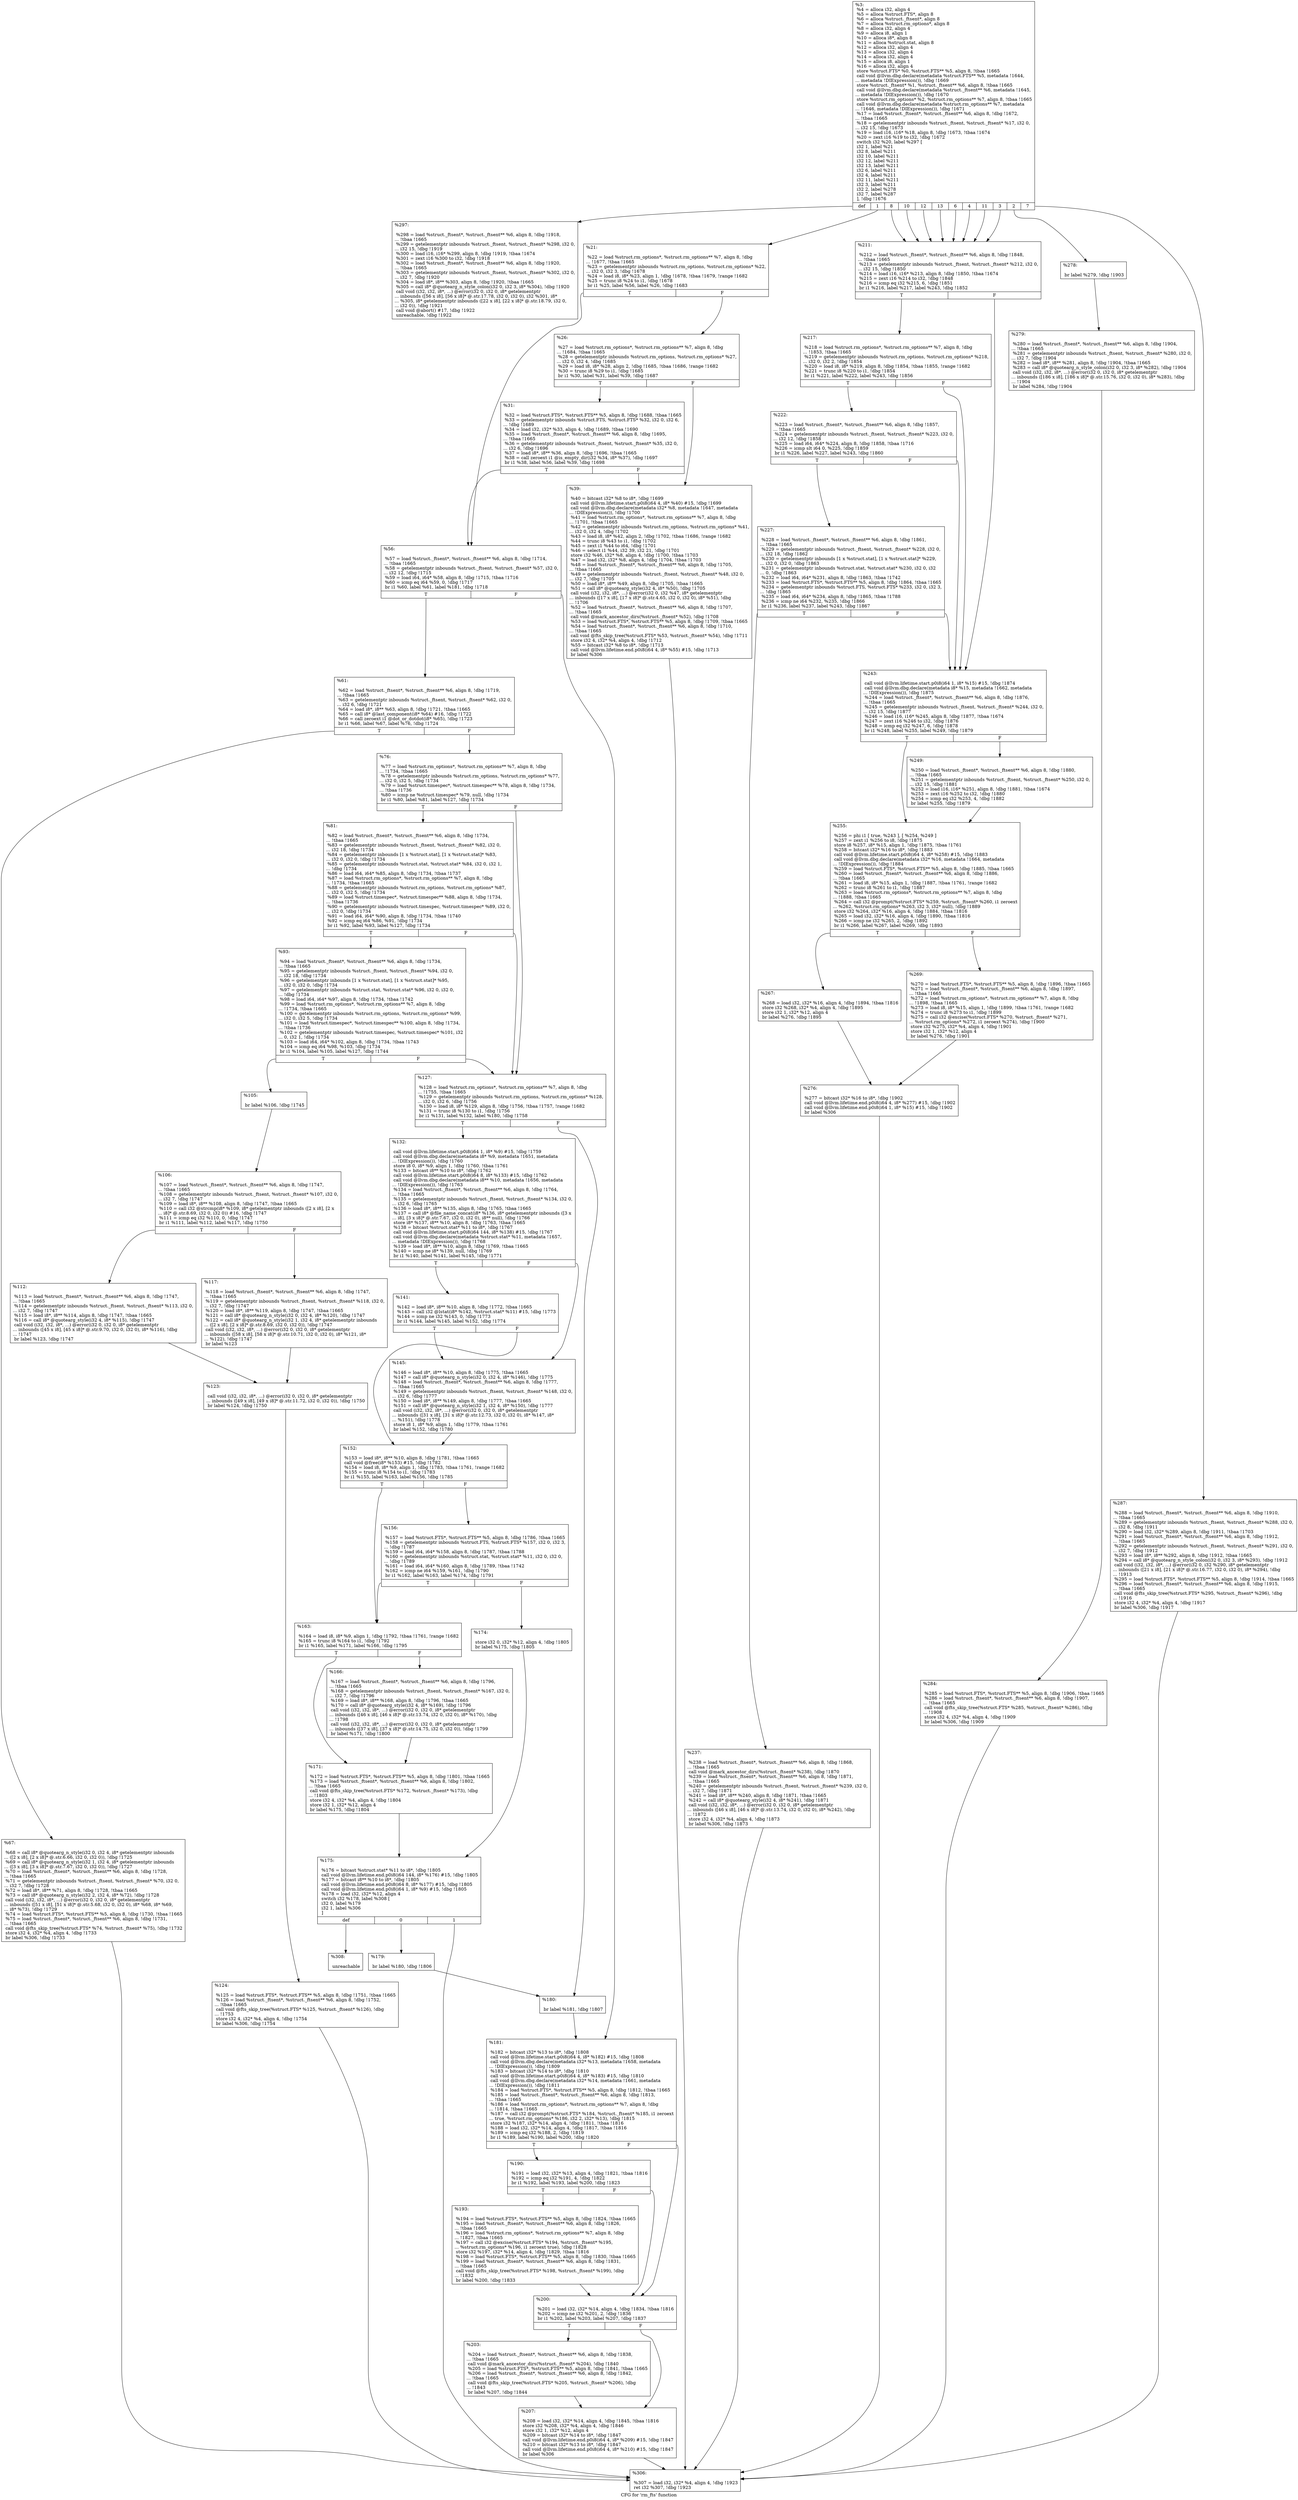 digraph "CFG for 'rm_fts' function" {
	label="CFG for 'rm_fts' function";

	Node0x2712b90 [shape=record,label="{%3:\l  %4 = alloca i32, align 4\l  %5 = alloca %struct.FTS*, align 8\l  %6 = alloca %struct._ftsent*, align 8\l  %7 = alloca %struct.rm_options*, align 8\l  %8 = alloca i32, align 4\l  %9 = alloca i8, align 1\l  %10 = alloca i8*, align 8\l  %11 = alloca %struct.stat, align 8\l  %12 = alloca i32, align 4\l  %13 = alloca i32, align 4\l  %14 = alloca i32, align 4\l  %15 = alloca i8, align 1\l  %16 = alloca i32, align 4\l  store %struct.FTS* %0, %struct.FTS** %5, align 8, !tbaa !1665\l  call void @llvm.dbg.declare(metadata %struct.FTS** %5, metadata !1644,\l... metadata !DIExpression()), !dbg !1669\l  store %struct._ftsent* %1, %struct._ftsent** %6, align 8, !tbaa !1665\l  call void @llvm.dbg.declare(metadata %struct._ftsent** %6, metadata !1645,\l... metadata !DIExpression()), !dbg !1670\l  store %struct.rm_options* %2, %struct.rm_options** %7, align 8, !tbaa !1665\l  call void @llvm.dbg.declare(metadata %struct.rm_options** %7, metadata\l... !1646, metadata !DIExpression()), !dbg !1671\l  %17 = load %struct._ftsent*, %struct._ftsent** %6, align 8, !dbg !1672,\l... !tbaa !1665\l  %18 = getelementptr inbounds %struct._ftsent, %struct._ftsent* %17, i32 0,\l... i32 15, !dbg !1673\l  %19 = load i16, i16* %18, align 8, !dbg !1673, !tbaa !1674\l  %20 = zext i16 %19 to i32, !dbg !1672\l  switch i32 %20, label %297 [\l    i32 1, label %21\l    i32 8, label %211\l    i32 10, label %211\l    i32 12, label %211\l    i32 13, label %211\l    i32 6, label %211\l    i32 4, label %211\l    i32 11, label %211\l    i32 3, label %211\l    i32 2, label %278\l    i32 7, label %287\l  ], !dbg !1676\l|{<s0>def|<s1>1|<s2>8|<s3>10|<s4>12|<s5>13|<s6>6|<s7>4|<s8>11|<s9>3|<s10>2|<s11>7}}"];
	Node0x2712b90:s0 -> Node0x2713dc0;
	Node0x2712b90:s1 -> Node0x2712e20;
	Node0x2712b90:s2 -> Node0x2713910;
	Node0x2712b90:s3 -> Node0x2713910;
	Node0x2712b90:s4 -> Node0x2713910;
	Node0x2712b90:s5 -> Node0x2713910;
	Node0x2712b90:s6 -> Node0x2713910;
	Node0x2712b90:s7 -> Node0x2713910;
	Node0x2712b90:s8 -> Node0x2713910;
	Node0x2712b90:s9 -> Node0x2713910;
	Node0x2712b90:s10 -> Node0x2713c80;
	Node0x2712b90:s11 -> Node0x2713d70;
	Node0x2712e20 [shape=record,label="{%21:\l\l  %22 = load %struct.rm_options*, %struct.rm_options** %7, align 8, !dbg\l... !1677, !tbaa !1665\l  %23 = getelementptr inbounds %struct.rm_options, %struct.rm_options* %22,\l... i32 0, i32 3, !dbg !1678\l  %24 = load i8, i8* %23, align 1, !dbg !1678, !tbaa !1679, !range !1682\l  %25 = trunc i8 %24 to i1, !dbg !1678\l  br i1 %25, label %56, label %26, !dbg !1683\l|{<s0>T|<s1>F}}"];
	Node0x2712e20:s0 -> Node0x2712f60;
	Node0x2712e20:s1 -> Node0x2712e70;
	Node0x2712e70 [shape=record,label="{%26:\l\l  %27 = load %struct.rm_options*, %struct.rm_options** %7, align 8, !dbg\l... !1684, !tbaa !1665\l  %28 = getelementptr inbounds %struct.rm_options, %struct.rm_options* %27,\l... i32 0, i32 4, !dbg !1685\l  %29 = load i8, i8* %28, align 2, !dbg !1685, !tbaa !1686, !range !1682\l  %30 = trunc i8 %29 to i1, !dbg !1685\l  br i1 %30, label %31, label %39, !dbg !1687\l|{<s0>T|<s1>F}}"];
	Node0x2712e70:s0 -> Node0x2712ec0;
	Node0x2712e70:s1 -> Node0x2712f10;
	Node0x2712ec0 [shape=record,label="{%31:\l\l  %32 = load %struct.FTS*, %struct.FTS** %5, align 8, !dbg !1688, !tbaa !1665\l  %33 = getelementptr inbounds %struct.FTS, %struct.FTS* %32, i32 0, i32 6,\l... !dbg !1689\l  %34 = load i32, i32* %33, align 4, !dbg !1689, !tbaa !1690\l  %35 = load %struct._ftsent*, %struct._ftsent** %6, align 8, !dbg !1695,\l... !tbaa !1665\l  %36 = getelementptr inbounds %struct._ftsent, %struct._ftsent* %35, i32 0,\l... i32 6, !dbg !1696\l  %37 = load i8*, i8** %36, align 8, !dbg !1696, !tbaa !1665\l  %38 = call zeroext i1 @is_empty_dir(i32 %34, i8* %37), !dbg !1697\l  br i1 %38, label %56, label %39, !dbg !1698\l|{<s0>T|<s1>F}}"];
	Node0x2712ec0:s0 -> Node0x2712f60;
	Node0x2712ec0:s1 -> Node0x2712f10;
	Node0x2712f10 [shape=record,label="{%39:\l\l  %40 = bitcast i32* %8 to i8*, !dbg !1699\l  call void @llvm.lifetime.start.p0i8(i64 4, i8* %40) #15, !dbg !1699\l  call void @llvm.dbg.declare(metadata i32* %8, metadata !1647, metadata\l... !DIExpression()), !dbg !1700\l  %41 = load %struct.rm_options*, %struct.rm_options** %7, align 8, !dbg\l... !1701, !tbaa !1665\l  %42 = getelementptr inbounds %struct.rm_options, %struct.rm_options* %41,\l... i32 0, i32 4, !dbg !1702\l  %43 = load i8, i8* %42, align 2, !dbg !1702, !tbaa !1686, !range !1682\l  %44 = trunc i8 %43 to i1, !dbg !1702\l  %45 = zext i1 %44 to i64, !dbg !1701\l  %46 = select i1 %44, i32 39, i32 21, !dbg !1701\l  store i32 %46, i32* %8, align 4, !dbg !1700, !tbaa !1703\l  %47 = load i32, i32* %8, align 4, !dbg !1704, !tbaa !1703\l  %48 = load %struct._ftsent*, %struct._ftsent** %6, align 8, !dbg !1705,\l... !tbaa !1665\l  %49 = getelementptr inbounds %struct._ftsent, %struct._ftsent* %48, i32 0,\l... i32 7, !dbg !1705\l  %50 = load i8*, i8** %49, align 8, !dbg !1705, !tbaa !1665\l  %51 = call i8* @quotearg_style(i32 4, i8* %50), !dbg !1705\l  call void (i32, i32, i8*, ...) @error(i32 0, i32 %47, i8* getelementptr\l... inbounds ([17 x i8], [17 x i8]* @.str.4.65, i32 0, i32 0), i8* %51), !dbg\l... !1706\l  %52 = load %struct._ftsent*, %struct._ftsent** %6, align 8, !dbg !1707,\l... !tbaa !1665\l  call void @mark_ancestor_dirs(%struct._ftsent* %52), !dbg !1708\l  %53 = load %struct.FTS*, %struct.FTS** %5, align 8, !dbg !1709, !tbaa !1665\l  %54 = load %struct._ftsent*, %struct._ftsent** %6, align 8, !dbg !1710,\l... !tbaa !1665\l  call void @fts_skip_tree(%struct.FTS* %53, %struct._ftsent* %54), !dbg !1711\l  store i32 4, i32* %4, align 4, !dbg !1712\l  %55 = bitcast i32* %8 to i8*, !dbg !1713\l  call void @llvm.lifetime.end.p0i8(i64 4, i8* %55) #15, !dbg !1713\l  br label %306\l}"];
	Node0x2712f10 -> Node0x2713e10;
	Node0x2712f60 [shape=record,label="{%56:\l\l  %57 = load %struct._ftsent*, %struct._ftsent** %6, align 8, !dbg !1714,\l... !tbaa !1665\l  %58 = getelementptr inbounds %struct._ftsent, %struct._ftsent* %57, i32 0,\l... i32 12, !dbg !1715\l  %59 = load i64, i64* %58, align 8, !dbg !1715, !tbaa !1716\l  %60 = icmp eq i64 %59, 0, !dbg !1717\l  br i1 %60, label %61, label %181, !dbg !1718\l|{<s0>T|<s1>F}}"];
	Node0x2712f60:s0 -> Node0x2712fb0;
	Node0x2712f60:s1 -> Node0x2713730;
	Node0x2712fb0 [shape=record,label="{%61:\l\l  %62 = load %struct._ftsent*, %struct._ftsent** %6, align 8, !dbg !1719,\l... !tbaa !1665\l  %63 = getelementptr inbounds %struct._ftsent, %struct._ftsent* %62, i32 0,\l... i32 6, !dbg !1721\l  %64 = load i8*, i8** %63, align 8, !dbg !1721, !tbaa !1665\l  %65 = call i8* @last_component(i8* %64) #16, !dbg !1722\l  %66 = call zeroext i1 @dot_or_dotdot(i8* %65), !dbg !1723\l  br i1 %66, label %67, label %76, !dbg !1724\l|{<s0>T|<s1>F}}"];
	Node0x2712fb0:s0 -> Node0x2713000;
	Node0x2712fb0:s1 -> Node0x2713050;
	Node0x2713000 [shape=record,label="{%67:\l\l  %68 = call i8* @quotearg_n_style(i32 0, i32 4, i8* getelementptr inbounds\l... ([2 x i8], [2 x i8]* @.str.6.66, i32 0, i32 0)), !dbg !1725\l  %69 = call i8* @quotearg_n_style(i32 1, i32 4, i8* getelementptr inbounds\l... ([3 x i8], [3 x i8]* @.str.7.67, i32 0, i32 0)), !dbg !1727\l  %70 = load %struct._ftsent*, %struct._ftsent** %6, align 8, !dbg !1728,\l... !tbaa !1665\l  %71 = getelementptr inbounds %struct._ftsent, %struct._ftsent* %70, i32 0,\l... i32 7, !dbg !1728\l  %72 = load i8*, i8** %71, align 8, !dbg !1728, !tbaa !1665\l  %73 = call i8* @quotearg_n_style(i32 2, i32 4, i8* %72), !dbg !1728\l  call void (i32, i32, i8*, ...) @error(i32 0, i32 0, i8* getelementptr\l... inbounds ([51 x i8], [51 x i8]* @.str.5.68, i32 0, i32 0), i8* %68, i8* %69,\l... i8* %73), !dbg !1729\l  %74 = load %struct.FTS*, %struct.FTS** %5, align 8, !dbg !1730, !tbaa !1665\l  %75 = load %struct._ftsent*, %struct._ftsent** %6, align 8, !dbg !1731,\l... !tbaa !1665\l  call void @fts_skip_tree(%struct.FTS* %74, %struct._ftsent* %75), !dbg !1732\l  store i32 4, i32* %4, align 4, !dbg !1733\l  br label %306, !dbg !1733\l}"];
	Node0x2713000 -> Node0x2713e10;
	Node0x2713050 [shape=record,label="{%76:\l\l  %77 = load %struct.rm_options*, %struct.rm_options** %7, align 8, !dbg\l... !1734, !tbaa !1665\l  %78 = getelementptr inbounds %struct.rm_options, %struct.rm_options* %77,\l... i32 0, i32 5, !dbg !1734\l  %79 = load %struct.timespec*, %struct.timespec** %78, align 8, !dbg !1734,\l... !tbaa !1736\l  %80 = icmp ne %struct.timespec* %79, null, !dbg !1734\l  br i1 %80, label %81, label %127, !dbg !1734\l|{<s0>T|<s1>F}}"];
	Node0x2713050:s0 -> Node0x27130a0;
	Node0x2713050:s1 -> Node0x2713320;
	Node0x27130a0 [shape=record,label="{%81:\l\l  %82 = load %struct._ftsent*, %struct._ftsent** %6, align 8, !dbg !1734,\l... !tbaa !1665\l  %83 = getelementptr inbounds %struct._ftsent, %struct._ftsent* %82, i32 0,\l... i32 18, !dbg !1734\l  %84 = getelementptr inbounds [1 x %struct.stat], [1 x %struct.stat]* %83,\l... i32 0, i32 0, !dbg !1734\l  %85 = getelementptr inbounds %struct.stat, %struct.stat* %84, i32 0, i32 1,\l... !dbg !1734\l  %86 = load i64, i64* %85, align 8, !dbg !1734, !tbaa !1737\l  %87 = load %struct.rm_options*, %struct.rm_options** %7, align 8, !dbg\l... !1734, !tbaa !1665\l  %88 = getelementptr inbounds %struct.rm_options, %struct.rm_options* %87,\l... i32 0, i32 5, !dbg !1734\l  %89 = load %struct.timespec*, %struct.timespec** %88, align 8, !dbg !1734,\l... !tbaa !1736\l  %90 = getelementptr inbounds %struct.timespec, %struct.timespec* %89, i32 0,\l... i32 0, !dbg !1734\l  %91 = load i64, i64* %90, align 8, !dbg !1734, !tbaa !1740\l  %92 = icmp eq i64 %86, %91, !dbg !1734\l  br i1 %92, label %93, label %127, !dbg !1734\l|{<s0>T|<s1>F}}"];
	Node0x27130a0:s0 -> Node0x27130f0;
	Node0x27130a0:s1 -> Node0x2713320;
	Node0x27130f0 [shape=record,label="{%93:\l\l  %94 = load %struct._ftsent*, %struct._ftsent** %6, align 8, !dbg !1734,\l... !tbaa !1665\l  %95 = getelementptr inbounds %struct._ftsent, %struct._ftsent* %94, i32 0,\l... i32 18, !dbg !1734\l  %96 = getelementptr inbounds [1 x %struct.stat], [1 x %struct.stat]* %95,\l... i32 0, i32 0, !dbg !1734\l  %97 = getelementptr inbounds %struct.stat, %struct.stat* %96, i32 0, i32 0,\l... !dbg !1734\l  %98 = load i64, i64* %97, align 8, !dbg !1734, !tbaa !1742\l  %99 = load %struct.rm_options*, %struct.rm_options** %7, align 8, !dbg\l... !1734, !tbaa !1665\l  %100 = getelementptr inbounds %struct.rm_options, %struct.rm_options* %99,\l... i32 0, i32 5, !dbg !1734\l  %101 = load %struct.timespec*, %struct.timespec** %100, align 8, !dbg !1734,\l... !tbaa !1736\l  %102 = getelementptr inbounds %struct.timespec, %struct.timespec* %101, i32\l... 0, i32 1, !dbg !1734\l  %103 = load i64, i64* %102, align 8, !dbg !1734, !tbaa !1743\l  %104 = icmp eq i64 %98, %103, !dbg !1734\l  br i1 %104, label %105, label %127, !dbg !1744\l|{<s0>T|<s1>F}}"];
	Node0x27130f0:s0 -> Node0x2713140;
	Node0x27130f0:s1 -> Node0x2713320;
	Node0x2713140 [shape=record,label="{%105:\l\l  br label %106, !dbg !1745\l}"];
	Node0x2713140 -> Node0x2713190;
	Node0x2713190 [shape=record,label="{%106:\l\l  %107 = load %struct._ftsent*, %struct._ftsent** %6, align 8, !dbg !1747,\l... !tbaa !1665\l  %108 = getelementptr inbounds %struct._ftsent, %struct._ftsent* %107, i32 0,\l... i32 7, !dbg !1747\l  %109 = load i8*, i8** %108, align 8, !dbg !1747, !tbaa !1665\l  %110 = call i32 @strcmp(i8* %109, i8* getelementptr inbounds ([2 x i8], [2 x\l... i8]* @.str.8.69, i32 0, i32 0)) #16, !dbg !1747\l  %111 = icmp eq i32 %110, 0, !dbg !1747\l  br i1 %111, label %112, label %117, !dbg !1750\l|{<s0>T|<s1>F}}"];
	Node0x2713190:s0 -> Node0x27131e0;
	Node0x2713190:s1 -> Node0x2713230;
	Node0x27131e0 [shape=record,label="{%112:\l\l  %113 = load %struct._ftsent*, %struct._ftsent** %6, align 8, !dbg !1747,\l... !tbaa !1665\l  %114 = getelementptr inbounds %struct._ftsent, %struct._ftsent* %113, i32 0,\l... i32 7, !dbg !1747\l  %115 = load i8*, i8** %114, align 8, !dbg !1747, !tbaa !1665\l  %116 = call i8* @quotearg_style(i32 4, i8* %115), !dbg !1747\l  call void (i32, i32, i8*, ...) @error(i32 0, i32 0, i8* getelementptr\l... inbounds ([45 x i8], [45 x i8]* @.str.9.70, i32 0, i32 0), i8* %116), !dbg\l... !1747\l  br label %123, !dbg !1747\l}"];
	Node0x27131e0 -> Node0x2713280;
	Node0x2713230 [shape=record,label="{%117:\l\l  %118 = load %struct._ftsent*, %struct._ftsent** %6, align 8, !dbg !1747,\l... !tbaa !1665\l  %119 = getelementptr inbounds %struct._ftsent, %struct._ftsent* %118, i32 0,\l... i32 7, !dbg !1747\l  %120 = load i8*, i8** %119, align 8, !dbg !1747, !tbaa !1665\l  %121 = call i8* @quotearg_n_style(i32 0, i32 4, i8* %120), !dbg !1747\l  %122 = call i8* @quotearg_n_style(i32 1, i32 4, i8* getelementptr inbounds\l... ([2 x i8], [2 x i8]* @.str.8.69, i32 0, i32 0)), !dbg !1747\l  call void (i32, i32, i8*, ...) @error(i32 0, i32 0, i8* getelementptr\l... inbounds ([58 x i8], [58 x i8]* @.str.10.71, i32 0, i32 0), i8* %121, i8*\l... %122), !dbg !1747\l  br label %123\l}"];
	Node0x2713230 -> Node0x2713280;
	Node0x2713280 [shape=record,label="{%123:\l\l  call void (i32, i32, i8*, ...) @error(i32 0, i32 0, i8* getelementptr\l... inbounds ([49 x i8], [49 x i8]* @.str.11.72, i32 0, i32 0)), !dbg !1750\l  br label %124, !dbg !1750\l}"];
	Node0x2713280 -> Node0x27132d0;
	Node0x27132d0 [shape=record,label="{%124:\l\l  %125 = load %struct.FTS*, %struct.FTS** %5, align 8, !dbg !1751, !tbaa !1665\l  %126 = load %struct._ftsent*, %struct._ftsent** %6, align 8, !dbg !1752,\l... !tbaa !1665\l  call void @fts_skip_tree(%struct.FTS* %125, %struct._ftsent* %126), !dbg\l... !1753\l  store i32 4, i32* %4, align 4, !dbg !1754\l  br label %306, !dbg !1754\l}"];
	Node0x27132d0 -> Node0x2713e10;
	Node0x2713320 [shape=record,label="{%127:\l\l  %128 = load %struct.rm_options*, %struct.rm_options** %7, align 8, !dbg\l... !1755, !tbaa !1665\l  %129 = getelementptr inbounds %struct.rm_options, %struct.rm_options* %128,\l... i32 0, i32 6, !dbg !1756\l  %130 = load i8, i8* %129, align 8, !dbg !1756, !tbaa !1757, !range !1682\l  %131 = trunc i8 %130 to i1, !dbg !1756\l  br i1 %131, label %132, label %180, !dbg !1758\l|{<s0>T|<s1>F}}"];
	Node0x2713320:s0 -> Node0x2713370;
	Node0x2713320:s1 -> Node0x27136e0;
	Node0x2713370 [shape=record,label="{%132:\l\l  call void @llvm.lifetime.start.p0i8(i64 1, i8* %9) #15, !dbg !1759\l  call void @llvm.dbg.declare(metadata i8* %9, metadata !1651, metadata\l... !DIExpression()), !dbg !1760\l  store i8 0, i8* %9, align 1, !dbg !1760, !tbaa !1761\l  %133 = bitcast i8** %10 to i8*, !dbg !1762\l  call void @llvm.lifetime.start.p0i8(i64 8, i8* %133) #15, !dbg !1762\l  call void @llvm.dbg.declare(metadata i8** %10, metadata !1656, metadata\l... !DIExpression()), !dbg !1763\l  %134 = load %struct._ftsent*, %struct._ftsent** %6, align 8, !dbg !1764,\l... !tbaa !1665\l  %135 = getelementptr inbounds %struct._ftsent, %struct._ftsent* %134, i32 0,\l... i32 6, !dbg !1765\l  %136 = load i8*, i8** %135, align 8, !dbg !1765, !tbaa !1665\l  %137 = call i8* @file_name_concat(i8* %136, i8* getelementptr inbounds ([3 x\l... i8], [3 x i8]* @.str.7.67, i32 0, i32 0), i8** null), !dbg !1766\l  store i8* %137, i8** %10, align 8, !dbg !1763, !tbaa !1665\l  %138 = bitcast %struct.stat* %11 to i8*, !dbg !1767\l  call void @llvm.lifetime.start.p0i8(i64 144, i8* %138) #15, !dbg !1767\l  call void @llvm.dbg.declare(metadata %struct.stat* %11, metadata !1657,\l... metadata !DIExpression()), !dbg !1768\l  %139 = load i8*, i8** %10, align 8, !dbg !1769, !tbaa !1665\l  %140 = icmp ne i8* %139, null, !dbg !1769\l  br i1 %140, label %141, label %145, !dbg !1771\l|{<s0>T|<s1>F}}"];
	Node0x2713370:s0 -> Node0x27133c0;
	Node0x2713370:s1 -> Node0x2713410;
	Node0x27133c0 [shape=record,label="{%141:\l\l  %142 = load i8*, i8** %10, align 8, !dbg !1772, !tbaa !1665\l  %143 = call i32 @lstat(i8* %142, %struct.stat* %11) #15, !dbg !1773\l  %144 = icmp ne i32 %143, 0, !dbg !1773\l  br i1 %144, label %145, label %152, !dbg !1774\l|{<s0>T|<s1>F}}"];
	Node0x27133c0:s0 -> Node0x2713410;
	Node0x27133c0:s1 -> Node0x2713460;
	Node0x2713410 [shape=record,label="{%145:\l\l  %146 = load i8*, i8** %10, align 8, !dbg !1775, !tbaa !1665\l  %147 = call i8* @quotearg_n_style(i32 0, i32 4, i8* %146), !dbg !1775\l  %148 = load %struct._ftsent*, %struct._ftsent** %6, align 8, !dbg !1777,\l... !tbaa !1665\l  %149 = getelementptr inbounds %struct._ftsent, %struct._ftsent* %148, i32 0,\l... i32 6, !dbg !1777\l  %150 = load i8*, i8** %149, align 8, !dbg !1777, !tbaa !1665\l  %151 = call i8* @quotearg_n_style(i32 1, i32 4, i8* %150), !dbg !1777\l  call void (i32, i32, i8*, ...) @error(i32 0, i32 0, i8* getelementptr\l... inbounds ([31 x i8], [31 x i8]* @.str.12.73, i32 0, i32 0), i8* %147, i8*\l... %151), !dbg !1778\l  store i8 1, i8* %9, align 1, !dbg !1779, !tbaa !1761\l  br label %152, !dbg !1780\l}"];
	Node0x2713410 -> Node0x2713460;
	Node0x2713460 [shape=record,label="{%152:\l\l  %153 = load i8*, i8** %10, align 8, !dbg !1781, !tbaa !1665\l  call void @free(i8* %153) #15, !dbg !1782\l  %154 = load i8, i8* %9, align 1, !dbg !1783, !tbaa !1761, !range !1682\l  %155 = trunc i8 %154 to i1, !dbg !1783\l  br i1 %155, label %163, label %156, !dbg !1785\l|{<s0>T|<s1>F}}"];
	Node0x2713460:s0 -> Node0x2713500;
	Node0x2713460:s1 -> Node0x27134b0;
	Node0x27134b0 [shape=record,label="{%156:\l\l  %157 = load %struct.FTS*, %struct.FTS** %5, align 8, !dbg !1786, !tbaa !1665\l  %158 = getelementptr inbounds %struct.FTS, %struct.FTS* %157, i32 0, i32 3,\l... !dbg !1787\l  %159 = load i64, i64* %158, align 8, !dbg !1787, !tbaa !1788\l  %160 = getelementptr inbounds %struct.stat, %struct.stat* %11, i32 0, i32 0,\l... !dbg !1789\l  %161 = load i64, i64* %160, align 8, !dbg !1789, !tbaa !1742\l  %162 = icmp ne i64 %159, %161, !dbg !1790\l  br i1 %162, label %163, label %174, !dbg !1791\l|{<s0>T|<s1>F}}"];
	Node0x27134b0:s0 -> Node0x2713500;
	Node0x27134b0:s1 -> Node0x27135f0;
	Node0x2713500 [shape=record,label="{%163:\l\l  %164 = load i8, i8* %9, align 1, !dbg !1792, !tbaa !1761, !range !1682\l  %165 = trunc i8 %164 to i1, !dbg !1792\l  br i1 %165, label %171, label %166, !dbg !1795\l|{<s0>T|<s1>F}}"];
	Node0x2713500:s0 -> Node0x27135a0;
	Node0x2713500:s1 -> Node0x2713550;
	Node0x2713550 [shape=record,label="{%166:\l\l  %167 = load %struct._ftsent*, %struct._ftsent** %6, align 8, !dbg !1796,\l... !tbaa !1665\l  %168 = getelementptr inbounds %struct._ftsent, %struct._ftsent* %167, i32 0,\l... i32 7, !dbg !1796\l  %169 = load i8*, i8** %168, align 8, !dbg !1796, !tbaa !1665\l  %170 = call i8* @quotearg_style(i32 4, i8* %169), !dbg !1796\l  call void (i32, i32, i8*, ...) @error(i32 0, i32 0, i8* getelementptr\l... inbounds ([46 x i8], [46 x i8]* @.str.13.74, i32 0, i32 0), i8* %170), !dbg\l... !1798\l  call void (i32, i32, i8*, ...) @error(i32 0, i32 0, i8* getelementptr\l... inbounds ([37 x i8], [37 x i8]* @.str.14.75, i32 0, i32 0)), !dbg !1799\l  br label %171, !dbg !1800\l}"];
	Node0x2713550 -> Node0x27135a0;
	Node0x27135a0 [shape=record,label="{%171:\l\l  %172 = load %struct.FTS*, %struct.FTS** %5, align 8, !dbg !1801, !tbaa !1665\l  %173 = load %struct._ftsent*, %struct._ftsent** %6, align 8, !dbg !1802,\l... !tbaa !1665\l  call void @fts_skip_tree(%struct.FTS* %172, %struct._ftsent* %173), !dbg\l... !1803\l  store i32 4, i32* %4, align 4, !dbg !1804\l  store i32 1, i32* %12, align 4\l  br label %175, !dbg !1804\l}"];
	Node0x27135a0 -> Node0x2713640;
	Node0x27135f0 [shape=record,label="{%174:\l\l  store i32 0, i32* %12, align 4, !dbg !1805\l  br label %175, !dbg !1805\l}"];
	Node0x27135f0 -> Node0x2713640;
	Node0x2713640 [shape=record,label="{%175:\l\l  %176 = bitcast %struct.stat* %11 to i8*, !dbg !1805\l  call void @llvm.lifetime.end.p0i8(i64 144, i8* %176) #15, !dbg !1805\l  %177 = bitcast i8** %10 to i8*, !dbg !1805\l  call void @llvm.lifetime.end.p0i8(i64 8, i8* %177) #15, !dbg !1805\l  call void @llvm.lifetime.end.p0i8(i64 1, i8* %9) #15, !dbg !1805\l  %178 = load i32, i32* %12, align 4\l  switch i32 %178, label %308 [\l    i32 0, label %179\l    i32 1, label %306\l  ]\l|{<s0>def|<s1>0|<s2>1}}"];
	Node0x2713640:s0 -> Node0x2713e60;
	Node0x2713640:s1 -> Node0x2713690;
	Node0x2713640:s2 -> Node0x2713e10;
	Node0x2713690 [shape=record,label="{%179:\l\l  br label %180, !dbg !1806\l}"];
	Node0x2713690 -> Node0x27136e0;
	Node0x27136e0 [shape=record,label="{%180:\l\l  br label %181, !dbg !1807\l}"];
	Node0x27136e0 -> Node0x2713730;
	Node0x2713730 [shape=record,label="{%181:\l\l  %182 = bitcast i32* %13 to i8*, !dbg !1808\l  call void @llvm.lifetime.start.p0i8(i64 4, i8* %182) #15, !dbg !1808\l  call void @llvm.dbg.declare(metadata i32* %13, metadata !1658, metadata\l... !DIExpression()), !dbg !1809\l  %183 = bitcast i32* %14 to i8*, !dbg !1810\l  call void @llvm.lifetime.start.p0i8(i64 4, i8* %183) #15, !dbg !1810\l  call void @llvm.dbg.declare(metadata i32* %14, metadata !1661, metadata\l... !DIExpression()), !dbg !1811\l  %184 = load %struct.FTS*, %struct.FTS** %5, align 8, !dbg !1812, !tbaa !1665\l  %185 = load %struct._ftsent*, %struct._ftsent** %6, align 8, !dbg !1813,\l... !tbaa !1665\l  %186 = load %struct.rm_options*, %struct.rm_options** %7, align 8, !dbg\l... !1814, !tbaa !1665\l  %187 = call i32 @prompt(%struct.FTS* %184, %struct._ftsent* %185, i1 zeroext\l... true, %struct.rm_options* %186, i32 2, i32* %13), !dbg !1815\l  store i32 %187, i32* %14, align 4, !dbg !1811, !tbaa !1816\l  %188 = load i32, i32* %14, align 4, !dbg !1817, !tbaa !1816\l  %189 = icmp eq i32 %188, 2, !dbg !1819\l  br i1 %189, label %190, label %200, !dbg !1820\l|{<s0>T|<s1>F}}"];
	Node0x2713730:s0 -> Node0x2713780;
	Node0x2713730:s1 -> Node0x2713820;
	Node0x2713780 [shape=record,label="{%190:\l\l  %191 = load i32, i32* %13, align 4, !dbg !1821, !tbaa !1816\l  %192 = icmp eq i32 %191, 4, !dbg !1822\l  br i1 %192, label %193, label %200, !dbg !1823\l|{<s0>T|<s1>F}}"];
	Node0x2713780:s0 -> Node0x27137d0;
	Node0x2713780:s1 -> Node0x2713820;
	Node0x27137d0 [shape=record,label="{%193:\l\l  %194 = load %struct.FTS*, %struct.FTS** %5, align 8, !dbg !1824, !tbaa !1665\l  %195 = load %struct._ftsent*, %struct._ftsent** %6, align 8, !dbg !1826,\l... !tbaa !1665\l  %196 = load %struct.rm_options*, %struct.rm_options** %7, align 8, !dbg\l... !1827, !tbaa !1665\l  %197 = call i32 @excise(%struct.FTS* %194, %struct._ftsent* %195,\l... %struct.rm_options* %196, i1 zeroext true), !dbg !1828\l  store i32 %197, i32* %14, align 4, !dbg !1829, !tbaa !1816\l  %198 = load %struct.FTS*, %struct.FTS** %5, align 8, !dbg !1830, !tbaa !1665\l  %199 = load %struct._ftsent*, %struct._ftsent** %6, align 8, !dbg !1831,\l... !tbaa !1665\l  call void @fts_skip_tree(%struct.FTS* %198, %struct._ftsent* %199), !dbg\l... !1832\l  br label %200, !dbg !1833\l}"];
	Node0x27137d0 -> Node0x2713820;
	Node0x2713820 [shape=record,label="{%200:\l\l  %201 = load i32, i32* %14, align 4, !dbg !1834, !tbaa !1816\l  %202 = icmp ne i32 %201, 2, !dbg !1836\l  br i1 %202, label %203, label %207, !dbg !1837\l|{<s0>T|<s1>F}}"];
	Node0x2713820:s0 -> Node0x2713870;
	Node0x2713820:s1 -> Node0x27138c0;
	Node0x2713870 [shape=record,label="{%203:\l\l  %204 = load %struct._ftsent*, %struct._ftsent** %6, align 8, !dbg !1838,\l... !tbaa !1665\l  call void @mark_ancestor_dirs(%struct._ftsent* %204), !dbg !1840\l  %205 = load %struct.FTS*, %struct.FTS** %5, align 8, !dbg !1841, !tbaa !1665\l  %206 = load %struct._ftsent*, %struct._ftsent** %6, align 8, !dbg !1842,\l... !tbaa !1665\l  call void @fts_skip_tree(%struct.FTS* %205, %struct._ftsent* %206), !dbg\l... !1843\l  br label %207, !dbg !1844\l}"];
	Node0x2713870 -> Node0x27138c0;
	Node0x27138c0 [shape=record,label="{%207:\l\l  %208 = load i32, i32* %14, align 4, !dbg !1845, !tbaa !1816\l  store i32 %208, i32* %4, align 4, !dbg !1846\l  store i32 1, i32* %12, align 4\l  %209 = bitcast i32* %14 to i8*, !dbg !1847\l  call void @llvm.lifetime.end.p0i8(i64 4, i8* %209) #15, !dbg !1847\l  %210 = bitcast i32* %13 to i8*, !dbg !1847\l  call void @llvm.lifetime.end.p0i8(i64 4, i8* %210) #15, !dbg !1847\l  br label %306\l}"];
	Node0x27138c0 -> Node0x2713e10;
	Node0x2713910 [shape=record,label="{%211:\l\l  %212 = load %struct._ftsent*, %struct._ftsent** %6, align 8, !dbg !1848,\l... !tbaa !1665\l  %213 = getelementptr inbounds %struct._ftsent, %struct._ftsent* %212, i32 0,\l... i32 15, !dbg !1850\l  %214 = load i16, i16* %213, align 8, !dbg !1850, !tbaa !1674\l  %215 = zext i16 %214 to i32, !dbg !1848\l  %216 = icmp eq i32 %215, 6, !dbg !1851\l  br i1 %216, label %217, label %243, !dbg !1852\l|{<s0>T|<s1>F}}"];
	Node0x2713910:s0 -> Node0x2713960;
	Node0x2713910:s1 -> Node0x2713aa0;
	Node0x2713960 [shape=record,label="{%217:\l\l  %218 = load %struct.rm_options*, %struct.rm_options** %7, align 8, !dbg\l... !1853, !tbaa !1665\l  %219 = getelementptr inbounds %struct.rm_options, %struct.rm_options* %218,\l... i32 0, i32 2, !dbg !1854\l  %220 = load i8, i8* %219, align 8, !dbg !1854, !tbaa !1855, !range !1682\l  %221 = trunc i8 %220 to i1, !dbg !1854\l  br i1 %221, label %222, label %243, !dbg !1856\l|{<s0>T|<s1>F}}"];
	Node0x2713960:s0 -> Node0x27139b0;
	Node0x2713960:s1 -> Node0x2713aa0;
	Node0x27139b0 [shape=record,label="{%222:\l\l  %223 = load %struct._ftsent*, %struct._ftsent** %6, align 8, !dbg !1857,\l... !tbaa !1665\l  %224 = getelementptr inbounds %struct._ftsent, %struct._ftsent* %223, i32 0,\l... i32 12, !dbg !1858\l  %225 = load i64, i64* %224, align 8, !dbg !1858, !tbaa !1716\l  %226 = icmp slt i64 0, %225, !dbg !1859\l  br i1 %226, label %227, label %243, !dbg !1860\l|{<s0>T|<s1>F}}"];
	Node0x27139b0:s0 -> Node0x2713a00;
	Node0x27139b0:s1 -> Node0x2713aa0;
	Node0x2713a00 [shape=record,label="{%227:\l\l  %228 = load %struct._ftsent*, %struct._ftsent** %6, align 8, !dbg !1861,\l... !tbaa !1665\l  %229 = getelementptr inbounds %struct._ftsent, %struct._ftsent* %228, i32 0,\l... i32 18, !dbg !1862\l  %230 = getelementptr inbounds [1 x %struct.stat], [1 x %struct.stat]* %229,\l... i32 0, i32 0, !dbg !1863\l  %231 = getelementptr inbounds %struct.stat, %struct.stat* %230, i32 0, i32\l... 0, !dbg !1863\l  %232 = load i64, i64* %231, align 8, !dbg !1863, !tbaa !1742\l  %233 = load %struct.FTS*, %struct.FTS** %5, align 8, !dbg !1864, !tbaa !1665\l  %234 = getelementptr inbounds %struct.FTS, %struct.FTS* %233, i32 0, i32 3,\l... !dbg !1865\l  %235 = load i64, i64* %234, align 8, !dbg !1865, !tbaa !1788\l  %236 = icmp ne i64 %232, %235, !dbg !1866\l  br i1 %236, label %237, label %243, !dbg !1867\l|{<s0>T|<s1>F}}"];
	Node0x2713a00:s0 -> Node0x2713a50;
	Node0x2713a00:s1 -> Node0x2713aa0;
	Node0x2713a50 [shape=record,label="{%237:\l\l  %238 = load %struct._ftsent*, %struct._ftsent** %6, align 8, !dbg !1868,\l... !tbaa !1665\l  call void @mark_ancestor_dirs(%struct._ftsent* %238), !dbg !1870\l  %239 = load %struct._ftsent*, %struct._ftsent** %6, align 8, !dbg !1871,\l... !tbaa !1665\l  %240 = getelementptr inbounds %struct._ftsent, %struct._ftsent* %239, i32 0,\l... i32 7, !dbg !1871\l  %241 = load i8*, i8** %240, align 8, !dbg !1871, !tbaa !1665\l  %242 = call i8* @quotearg_style(i32 4, i8* %241), !dbg !1871\l  call void (i32, i32, i8*, ...) @error(i32 0, i32 0, i8* getelementptr\l... inbounds ([46 x i8], [46 x i8]* @.str.13.74, i32 0, i32 0), i8* %242), !dbg\l... !1872\l  store i32 4, i32* %4, align 4, !dbg !1873\l  br label %306, !dbg !1873\l}"];
	Node0x2713a50 -> Node0x2713e10;
	Node0x2713aa0 [shape=record,label="{%243:\l\l  call void @llvm.lifetime.start.p0i8(i64 1, i8* %15) #15, !dbg !1874\l  call void @llvm.dbg.declare(metadata i8* %15, metadata !1662, metadata\l... !DIExpression()), !dbg !1875\l  %244 = load %struct._ftsent*, %struct._ftsent** %6, align 8, !dbg !1876,\l... !tbaa !1665\l  %245 = getelementptr inbounds %struct._ftsent, %struct._ftsent* %244, i32 0,\l... i32 15, !dbg !1877\l  %246 = load i16, i16* %245, align 8, !dbg !1877, !tbaa !1674\l  %247 = zext i16 %246 to i32, !dbg !1876\l  %248 = icmp eq i32 %247, 6, !dbg !1878\l  br i1 %248, label %255, label %249, !dbg !1879\l|{<s0>T|<s1>F}}"];
	Node0x2713aa0:s0 -> Node0x2713b40;
	Node0x2713aa0:s1 -> Node0x2713af0;
	Node0x2713af0 [shape=record,label="{%249:\l\l  %250 = load %struct._ftsent*, %struct._ftsent** %6, align 8, !dbg !1880,\l... !tbaa !1665\l  %251 = getelementptr inbounds %struct._ftsent, %struct._ftsent* %250, i32 0,\l... i32 15, !dbg !1881\l  %252 = load i16, i16* %251, align 8, !dbg !1881, !tbaa !1674\l  %253 = zext i16 %252 to i32, !dbg !1880\l  %254 = icmp eq i32 %253, 4, !dbg !1882\l  br label %255, !dbg !1879\l}"];
	Node0x2713af0 -> Node0x2713b40;
	Node0x2713b40 [shape=record,label="{%255:\l\l  %256 = phi i1 [ true, %243 ], [ %254, %249 ]\l  %257 = zext i1 %256 to i8, !dbg !1875\l  store i8 %257, i8* %15, align 1, !dbg !1875, !tbaa !1761\l  %258 = bitcast i32* %16 to i8*, !dbg !1883\l  call void @llvm.lifetime.start.p0i8(i64 4, i8* %258) #15, !dbg !1883\l  call void @llvm.dbg.declare(metadata i32* %16, metadata !1664, metadata\l... !DIExpression()), !dbg !1884\l  %259 = load %struct.FTS*, %struct.FTS** %5, align 8, !dbg !1885, !tbaa !1665\l  %260 = load %struct._ftsent*, %struct._ftsent** %6, align 8, !dbg !1886,\l... !tbaa !1665\l  %261 = load i8, i8* %15, align 1, !dbg !1887, !tbaa !1761, !range !1682\l  %262 = trunc i8 %261 to i1, !dbg !1887\l  %263 = load %struct.rm_options*, %struct.rm_options** %7, align 8, !dbg\l... !1888, !tbaa !1665\l  %264 = call i32 @prompt(%struct.FTS* %259, %struct._ftsent* %260, i1 zeroext\l... %262, %struct.rm_options* %263, i32 3, i32* null), !dbg !1889\l  store i32 %264, i32* %16, align 4, !dbg !1884, !tbaa !1816\l  %265 = load i32, i32* %16, align 4, !dbg !1890, !tbaa !1816\l  %266 = icmp ne i32 %265, 2, !dbg !1892\l  br i1 %266, label %267, label %269, !dbg !1893\l|{<s0>T|<s1>F}}"];
	Node0x2713b40:s0 -> Node0x2713b90;
	Node0x2713b40:s1 -> Node0x2713be0;
	Node0x2713b90 [shape=record,label="{%267:\l\l  %268 = load i32, i32* %16, align 4, !dbg !1894, !tbaa !1816\l  store i32 %268, i32* %4, align 4, !dbg !1895\l  store i32 1, i32* %12, align 4\l  br label %276, !dbg !1895\l}"];
	Node0x2713b90 -> Node0x2713c30;
	Node0x2713be0 [shape=record,label="{%269:\l\l  %270 = load %struct.FTS*, %struct.FTS** %5, align 8, !dbg !1896, !tbaa !1665\l  %271 = load %struct._ftsent*, %struct._ftsent** %6, align 8, !dbg !1897,\l... !tbaa !1665\l  %272 = load %struct.rm_options*, %struct.rm_options** %7, align 8, !dbg\l... !1898, !tbaa !1665\l  %273 = load i8, i8* %15, align 1, !dbg !1899, !tbaa !1761, !range !1682\l  %274 = trunc i8 %273 to i1, !dbg !1899\l  %275 = call i32 @excise(%struct.FTS* %270, %struct._ftsent* %271,\l... %struct.rm_options* %272, i1 zeroext %274), !dbg !1900\l  store i32 %275, i32* %4, align 4, !dbg !1901\l  store i32 1, i32* %12, align 4\l  br label %276, !dbg !1901\l}"];
	Node0x2713be0 -> Node0x2713c30;
	Node0x2713c30 [shape=record,label="{%276:\l\l  %277 = bitcast i32* %16 to i8*, !dbg !1902\l  call void @llvm.lifetime.end.p0i8(i64 4, i8* %277) #15, !dbg !1902\l  call void @llvm.lifetime.end.p0i8(i64 1, i8* %15) #15, !dbg !1902\l  br label %306\l}"];
	Node0x2713c30 -> Node0x2713e10;
	Node0x2713c80 [shape=record,label="{%278:\l\l  br label %279, !dbg !1903\l}"];
	Node0x2713c80 -> Node0x2713cd0;
	Node0x2713cd0 [shape=record,label="{%279:\l\l  %280 = load %struct._ftsent*, %struct._ftsent** %6, align 8, !dbg !1904,\l... !tbaa !1665\l  %281 = getelementptr inbounds %struct._ftsent, %struct._ftsent* %280, i32 0,\l... i32 7, !dbg !1904\l  %282 = load i8*, i8** %281, align 8, !dbg !1904, !tbaa !1665\l  %283 = call i8* @quotearg_n_style_colon(i32 0, i32 3, i8* %282), !dbg !1904\l  call void (i32, i32, i8*, ...) @error(i32 0, i32 0, i8* getelementptr\l... inbounds ([186 x i8], [186 x i8]* @.str.15.76, i32 0, i32 0), i8* %283), !dbg\l... !1904\l  br label %284, !dbg !1904\l}"];
	Node0x2713cd0 -> Node0x2713d20;
	Node0x2713d20 [shape=record,label="{%284:\l\l  %285 = load %struct.FTS*, %struct.FTS** %5, align 8, !dbg !1906, !tbaa !1665\l  %286 = load %struct._ftsent*, %struct._ftsent** %6, align 8, !dbg !1907,\l... !tbaa !1665\l  call void @fts_skip_tree(%struct.FTS* %285, %struct._ftsent* %286), !dbg\l... !1908\l  store i32 4, i32* %4, align 4, !dbg !1909\l  br label %306, !dbg !1909\l}"];
	Node0x2713d20 -> Node0x2713e10;
	Node0x2713d70 [shape=record,label="{%287:\l\l  %288 = load %struct._ftsent*, %struct._ftsent** %6, align 8, !dbg !1910,\l... !tbaa !1665\l  %289 = getelementptr inbounds %struct._ftsent, %struct._ftsent* %288, i32 0,\l... i32 8, !dbg !1911\l  %290 = load i32, i32* %289, align 8, !dbg !1911, !tbaa !1703\l  %291 = load %struct._ftsent*, %struct._ftsent** %6, align 8, !dbg !1912,\l... !tbaa !1665\l  %292 = getelementptr inbounds %struct._ftsent, %struct._ftsent* %291, i32 0,\l... i32 7, !dbg !1912\l  %293 = load i8*, i8** %292, align 8, !dbg !1912, !tbaa !1665\l  %294 = call i8* @quotearg_n_style_colon(i32 0, i32 3, i8* %293), !dbg !1912\l  call void (i32, i32, i8*, ...) @error(i32 0, i32 %290, i8* getelementptr\l... inbounds ([21 x i8], [21 x i8]* @.str.16.77, i32 0, i32 0), i8* %294), !dbg\l... !1913\l  %295 = load %struct.FTS*, %struct.FTS** %5, align 8, !dbg !1914, !tbaa !1665\l  %296 = load %struct._ftsent*, %struct._ftsent** %6, align 8, !dbg !1915,\l... !tbaa !1665\l  call void @fts_skip_tree(%struct.FTS* %295, %struct._ftsent* %296), !dbg\l... !1916\l  store i32 4, i32* %4, align 4, !dbg !1917\l  br label %306, !dbg !1917\l}"];
	Node0x2713d70 -> Node0x2713e10;
	Node0x2713dc0 [shape=record,label="{%297:\l\l  %298 = load %struct._ftsent*, %struct._ftsent** %6, align 8, !dbg !1918,\l... !tbaa !1665\l  %299 = getelementptr inbounds %struct._ftsent, %struct._ftsent* %298, i32 0,\l... i32 15, !dbg !1919\l  %300 = load i16, i16* %299, align 8, !dbg !1919, !tbaa !1674\l  %301 = zext i16 %300 to i32, !dbg !1918\l  %302 = load %struct._ftsent*, %struct._ftsent** %6, align 8, !dbg !1920,\l... !tbaa !1665\l  %303 = getelementptr inbounds %struct._ftsent, %struct._ftsent* %302, i32 0,\l... i32 7, !dbg !1920\l  %304 = load i8*, i8** %303, align 8, !dbg !1920, !tbaa !1665\l  %305 = call i8* @quotearg_n_style_colon(i32 0, i32 3, i8* %304), !dbg !1920\l  call void (i32, i32, i8*, ...) @error(i32 0, i32 0, i8* getelementptr\l... inbounds ([56 x i8], [56 x i8]* @.str.17.78, i32 0, i32 0), i32 %301, i8*\l... %305, i8* getelementptr inbounds ([22 x i8], [22 x i8]* @.str.18.79, i32 0,\l... i32 0)), !dbg !1921\l  call void @abort() #17, !dbg !1922\l  unreachable, !dbg !1922\l}"];
	Node0x2713e10 [shape=record,label="{%306:\l\l  %307 = load i32, i32* %4, align 4, !dbg !1923\l  ret i32 %307, !dbg !1923\l}"];
	Node0x2713e60 [shape=record,label="{%308:\l\l  unreachable\l}"];
}
